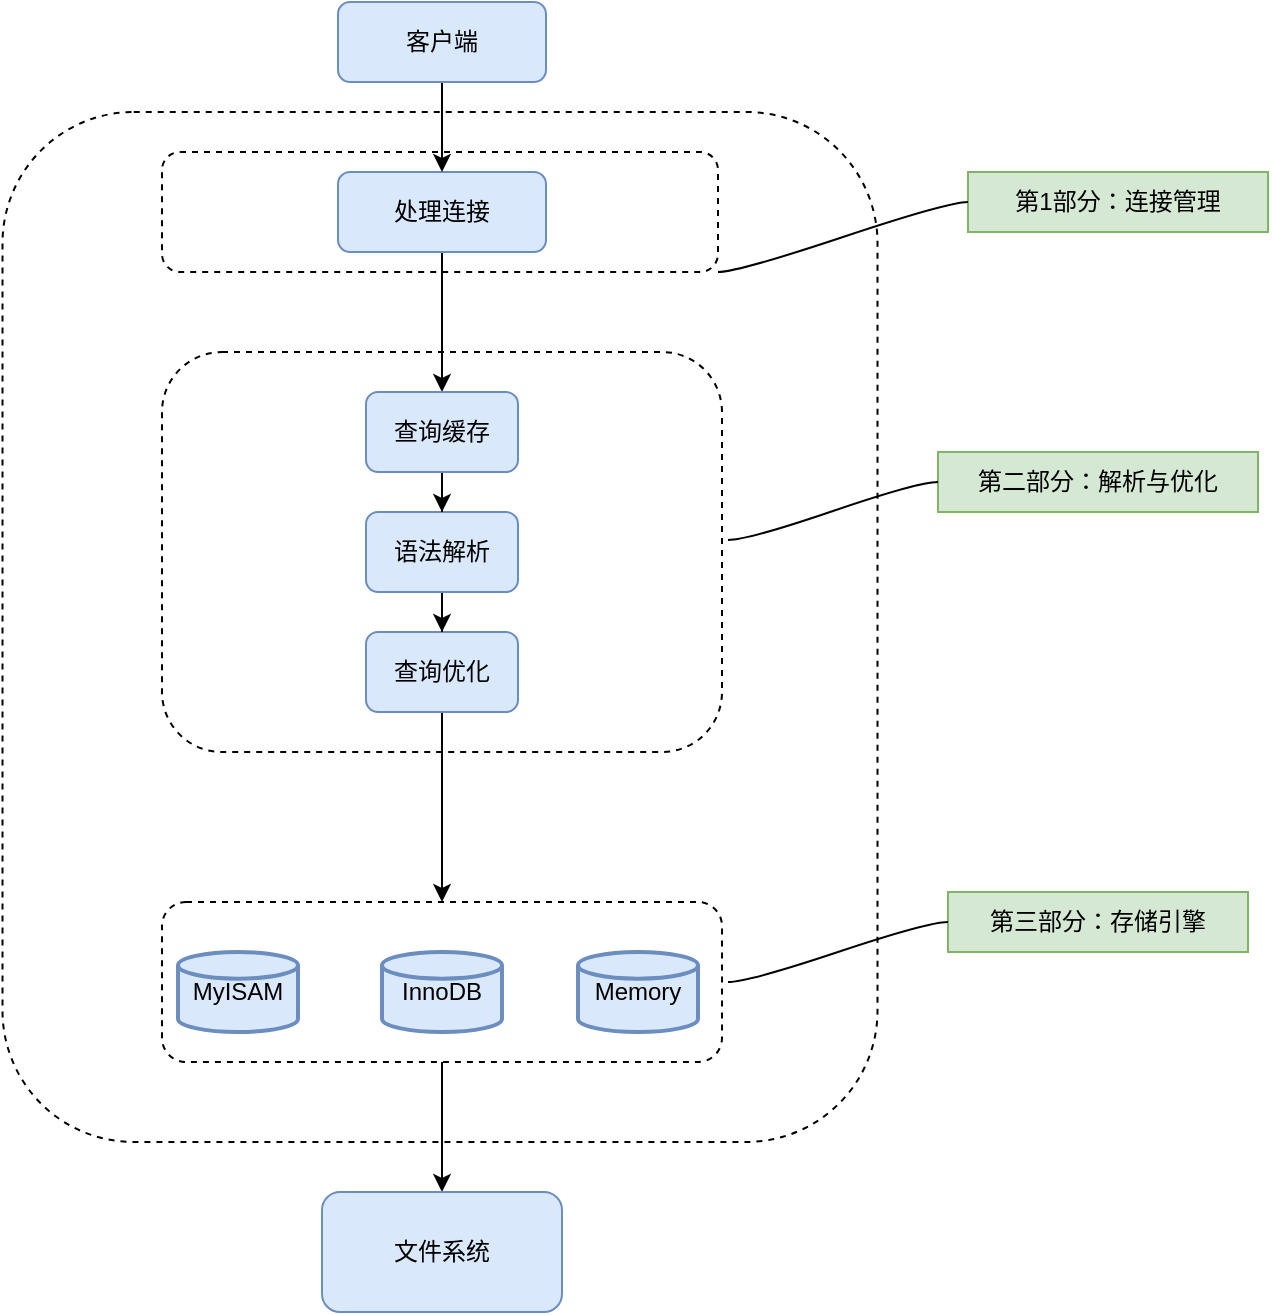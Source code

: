 <mxfile version="24.5.5" type="github">
  <diagram name="第 1 页" id="CBgy8XKLXbL9gpVcDCWg">
    <mxGraphModel dx="1042" dy="535" grid="1" gridSize="10" guides="1" tooltips="1" connect="1" arrows="1" fold="1" page="1" pageScale="1" pageWidth="827" pageHeight="1169" math="0" shadow="0">
      <root>
        <mxCell id="0" />
        <mxCell id="1" parent="0" />
        <mxCell id="3YgHPc-BPCz4BCIq1_Qo-1" value="" style="rounded=1;whiteSpace=wrap;html=1;dashed=1;" vertex="1" parent="1">
          <mxGeometry x="142.25" y="190" width="437.5" height="515" as="geometry" />
        </mxCell>
        <mxCell id="m918uEz0bu5owm2fi5b8-63" value="" style="rounded=1;whiteSpace=wrap;html=1;dashed=1;" parent="1" vertex="1">
          <mxGeometry x="222" y="210" width="278" height="60" as="geometry" />
        </mxCell>
        <mxCell id="m918uEz0bu5owm2fi5b8-34" value="" style="rounded=1;whiteSpace=wrap;html=1;dashed=1;" parent="1" vertex="1">
          <mxGeometry x="222" y="310" width="280" height="200" as="geometry" />
        </mxCell>
        <mxCell id="m918uEz0bu5owm2fi5b8-65" style="edgeStyle=orthogonalEdgeStyle;rounded=0;orthogonalLoop=1;jettySize=auto;html=1;" parent="1" source="m918uEz0bu5owm2fi5b8-32" target="m918uEz0bu5owm2fi5b8-31" edge="1">
          <mxGeometry relative="1" as="geometry" />
        </mxCell>
        <mxCell id="m918uEz0bu5owm2fi5b8-32" value="处理连接" style="rounded=1;whiteSpace=wrap;html=1;fillColor=#dae8fc;strokeColor=#6c8ebf;" parent="1" vertex="1">
          <mxGeometry x="310" y="220" width="104" height="40" as="geometry" />
        </mxCell>
        <mxCell id="m918uEz0bu5owm2fi5b8-48" style="edgeStyle=orthogonalEdgeStyle;rounded=0;orthogonalLoop=1;jettySize=auto;html=1;exitX=0.5;exitY=1;exitDx=0;exitDy=0;" parent="1" source="m918uEz0bu5owm2fi5b8-29" target="m918uEz0bu5owm2fi5b8-26" edge="1">
          <mxGeometry relative="1" as="geometry" />
        </mxCell>
        <mxCell id="m918uEz0bu5owm2fi5b8-29" value="查询优化" style="rounded=1;whiteSpace=wrap;html=1;fillColor=#dae8fc;strokeColor=#6c8ebf;" parent="1" vertex="1">
          <mxGeometry x="324" y="450" width="76" height="40" as="geometry" />
        </mxCell>
        <mxCell id="m918uEz0bu5owm2fi5b8-46" style="edgeStyle=orthogonalEdgeStyle;rounded=0;orthogonalLoop=1;jettySize=auto;html=1;exitX=0.5;exitY=1;exitDx=0;exitDy=0;" parent="1" source="m918uEz0bu5owm2fi5b8-30" target="m918uEz0bu5owm2fi5b8-29" edge="1">
          <mxGeometry relative="1" as="geometry" />
        </mxCell>
        <mxCell id="m918uEz0bu5owm2fi5b8-30" value="语法解析" style="rounded=1;whiteSpace=wrap;html=1;fillColor=#dae8fc;strokeColor=#6c8ebf;" parent="1" vertex="1">
          <mxGeometry x="324" y="390" width="76" height="40" as="geometry" />
        </mxCell>
        <mxCell id="m918uEz0bu5owm2fi5b8-45" style="edgeStyle=orthogonalEdgeStyle;rounded=0;orthogonalLoop=1;jettySize=auto;html=1;exitX=0.5;exitY=1;exitDx=0;exitDy=0;" parent="1" source="m918uEz0bu5owm2fi5b8-31" target="m918uEz0bu5owm2fi5b8-30" edge="1">
          <mxGeometry relative="1" as="geometry" />
        </mxCell>
        <mxCell id="m918uEz0bu5owm2fi5b8-31" value="查询缓存" style="rounded=1;whiteSpace=wrap;html=1;fillColor=#dae8fc;strokeColor=#6c8ebf;" parent="1" vertex="1">
          <mxGeometry x="324" y="330" width="76" height="40" as="geometry" />
        </mxCell>
        <mxCell id="m918uEz0bu5owm2fi5b8-61" value="" style="edgeStyle=orthogonalEdgeStyle;rounded=0;orthogonalLoop=1;jettySize=auto;html=1;" parent="1" source="m918uEz0bu5owm2fi5b8-26" target="m918uEz0bu5owm2fi5b8-60" edge="1">
          <mxGeometry relative="1" as="geometry" />
        </mxCell>
        <mxCell id="m918uEz0bu5owm2fi5b8-26" value="" style="rounded=1;whiteSpace=wrap;html=1;dashed=1;labelBackgroundColor=none;" parent="1" vertex="1">
          <mxGeometry x="222" y="585" width="280" height="80" as="geometry" />
        </mxCell>
        <mxCell id="m918uEz0bu5owm2fi5b8-21" value="MyISAM" style="strokeWidth=2;html=1;shape=mxgraph.flowchart.database;whiteSpace=wrap;fillColor=#dae8fc;strokeColor=#6c8ebf;" parent="1" vertex="1">
          <mxGeometry x="230" y="610" width="60" height="40" as="geometry" />
        </mxCell>
        <mxCell id="m918uEz0bu5owm2fi5b8-22" value="InnoDB" style="strokeWidth=2;html=1;shape=mxgraph.flowchart.database;whiteSpace=wrap;fillColor=#dae8fc;strokeColor=#6c8ebf;" parent="1" vertex="1">
          <mxGeometry x="332" y="610" width="60" height="40" as="geometry" />
        </mxCell>
        <mxCell id="m918uEz0bu5owm2fi5b8-27" value="Memory" style="strokeWidth=2;html=1;shape=mxgraph.flowchart.database;whiteSpace=wrap;fillColor=#dae8fc;strokeColor=#6c8ebf;" parent="1" vertex="1">
          <mxGeometry x="430" y="610" width="60" height="40" as="geometry" />
        </mxCell>
        <mxCell id="m918uEz0bu5owm2fi5b8-64" style="edgeStyle=orthogonalEdgeStyle;rounded=0;orthogonalLoop=1;jettySize=auto;html=1;entryX=0.5;entryY=0;entryDx=0;entryDy=0;" parent="1" source="m918uEz0bu5owm2fi5b8-44" target="m918uEz0bu5owm2fi5b8-32" edge="1">
          <mxGeometry relative="1" as="geometry" />
        </mxCell>
        <mxCell id="m918uEz0bu5owm2fi5b8-44" value="客户端" style="rounded=1;whiteSpace=wrap;html=1;fillColor=#dae8fc;strokeColor=#6c8ebf;" parent="1" vertex="1">
          <mxGeometry x="310" y="135" width="104" height="40" as="geometry" />
        </mxCell>
        <mxCell id="m918uEz0bu5owm2fi5b8-60" value="文件系统" style="whiteSpace=wrap;html=1;rounded=1;labelBackgroundColor=none;fillColor=#dae8fc;strokeColor=#6c8ebf;" parent="1" vertex="1">
          <mxGeometry x="302" y="730" width="120" height="60" as="geometry" />
        </mxCell>
        <mxCell id="3YgHPc-BPCz4BCIq1_Qo-15" value="第1部分：连接管理" style="whiteSpace=wrap;html=1;rounded=1;arcSize=0;align=center;verticalAlign=middle;strokeWidth=1;autosize=1;spacing=4;treeFolding=1;treeMoving=1;newEdgeStyle={&quot;edgeStyle&quot;:&quot;entityRelationEdgeStyle&quot;,&quot;startArrow&quot;:&quot;none&quot;,&quot;endArrow&quot;:&quot;none&quot;,&quot;segment&quot;:10,&quot;curved&quot;:1,&quot;sourcePerimeterSpacing&quot;:0,&quot;targetPerimeterSpacing&quot;:0};fillColor=#d5e8d4;strokeColor=#82b366;" vertex="1" collapsed="1" parent="1">
          <mxGeometry x="625" y="220" width="150" height="30" as="geometry" />
        </mxCell>
        <mxCell id="3YgHPc-BPCz4BCIq1_Qo-16" value="" style="edgeStyle=entityRelationEdgeStyle;startArrow=none;endArrow=none;segment=10;curved=1;sourcePerimeterSpacing=0;targetPerimeterSpacing=0;rounded=0;" edge="1" target="3YgHPc-BPCz4BCIq1_Qo-15" parent="1">
          <mxGeometry relative="1" as="geometry">
            <mxPoint x="500" y="270" as="sourcePoint" />
            <Array as="points">
              <mxPoint x="550" y="220" />
            </Array>
          </mxGeometry>
        </mxCell>
        <mxCell id="3YgHPc-BPCz4BCIq1_Qo-17" value="第二部分：解析与优化" style="whiteSpace=wrap;html=1;rounded=1;arcSize=0;align=center;verticalAlign=middle;strokeWidth=1;autosize=1;spacing=4;treeFolding=1;treeMoving=1;newEdgeStyle={&quot;edgeStyle&quot;:&quot;entityRelationEdgeStyle&quot;,&quot;startArrow&quot;:&quot;none&quot;,&quot;endArrow&quot;:&quot;none&quot;,&quot;segment&quot;:10,&quot;curved&quot;:1,&quot;sourcePerimeterSpacing&quot;:0,&quot;targetPerimeterSpacing&quot;:0};fillColor=#d5e8d4;strokeColor=#82b366;" vertex="1" parent="1">
          <mxGeometry x="610" y="360" width="160" height="30" as="geometry" />
        </mxCell>
        <mxCell id="3YgHPc-BPCz4BCIq1_Qo-18" value="" style="edgeStyle=entityRelationEdgeStyle;startArrow=none;endArrow=none;segment=10;curved=1;sourcePerimeterSpacing=0;targetPerimeterSpacing=0;rounded=0;" edge="1" target="3YgHPc-BPCz4BCIq1_Qo-17" parent="1">
          <mxGeometry relative="1" as="geometry">
            <mxPoint x="505" y="404" as="sourcePoint" />
          </mxGeometry>
        </mxCell>
        <mxCell id="3YgHPc-BPCz4BCIq1_Qo-19" value="第三部分：存储引擎" style="whiteSpace=wrap;html=1;rounded=1;arcSize=0;align=center;verticalAlign=middle;strokeWidth=1;autosize=1;spacing=4;treeFolding=1;treeMoving=1;newEdgeStyle={&quot;edgeStyle&quot;:&quot;entityRelationEdgeStyle&quot;,&quot;startArrow&quot;:&quot;none&quot;,&quot;endArrow&quot;:&quot;none&quot;,&quot;segment&quot;:10,&quot;curved&quot;:1,&quot;sourcePerimeterSpacing&quot;:0,&quot;targetPerimeterSpacing&quot;:0};fillColor=#d5e8d4;strokeColor=#82b366;" vertex="1" parent="1">
          <mxGeometry x="615" y="580" width="150" height="30" as="geometry" />
        </mxCell>
        <mxCell id="3YgHPc-BPCz4BCIq1_Qo-20" value="" style="edgeStyle=entityRelationEdgeStyle;startArrow=none;endArrow=none;segment=10;curved=1;sourcePerimeterSpacing=0;targetPerimeterSpacing=0;rounded=0;" edge="1" target="3YgHPc-BPCz4BCIq1_Qo-19" parent="1">
          <mxGeometry relative="1" as="geometry">
            <mxPoint x="505" y="625" as="sourcePoint" />
          </mxGeometry>
        </mxCell>
      </root>
    </mxGraphModel>
  </diagram>
</mxfile>
